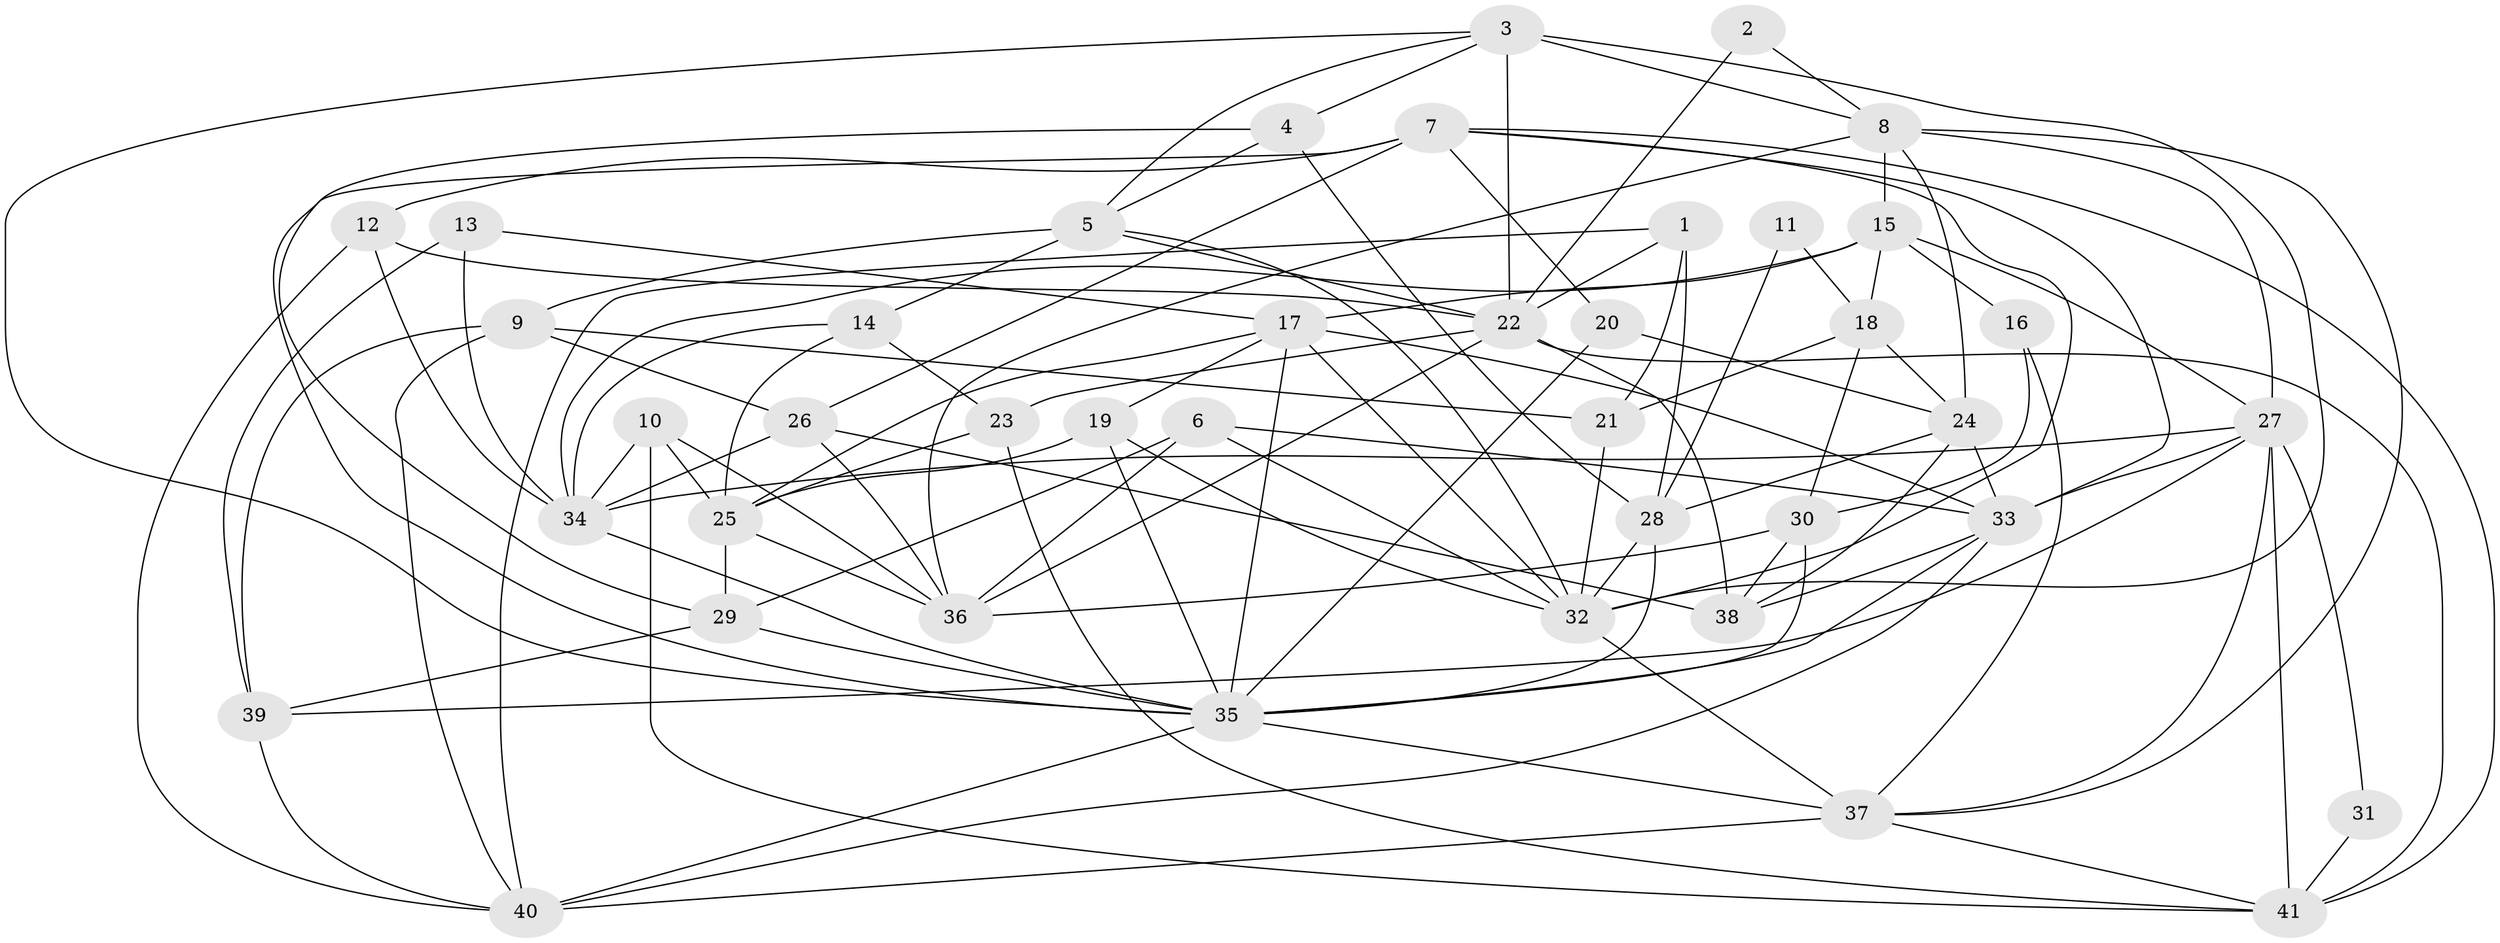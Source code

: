 // original degree distribution, {4: 0.3170731707317073, 3: 0.2682926829268293, 5: 0.24390243902439024, 8: 0.012195121951219513, 7: 0.04878048780487805, 2: 0.0975609756097561, 6: 0.012195121951219513}
// Generated by graph-tools (version 1.1) at 2025/26/03/09/25 03:26:15]
// undirected, 41 vertices, 113 edges
graph export_dot {
graph [start="1"]
  node [color=gray90,style=filled];
  1;
  2;
  3;
  4;
  5;
  6;
  7;
  8;
  9;
  10;
  11;
  12;
  13;
  14;
  15;
  16;
  17;
  18;
  19;
  20;
  21;
  22;
  23;
  24;
  25;
  26;
  27;
  28;
  29;
  30;
  31;
  32;
  33;
  34;
  35;
  36;
  37;
  38;
  39;
  40;
  41;
  1 -- 21 [weight=1.0];
  1 -- 22 [weight=1.0];
  1 -- 28 [weight=1.0];
  1 -- 40 [weight=1.0];
  2 -- 8 [weight=1.0];
  2 -- 22 [weight=1.0];
  3 -- 4 [weight=1.0];
  3 -- 5 [weight=1.0];
  3 -- 8 [weight=1.0];
  3 -- 22 [weight=1.0];
  3 -- 32 [weight=2.0];
  3 -- 35 [weight=1.0];
  4 -- 5 [weight=1.0];
  4 -- 28 [weight=1.0];
  4 -- 29 [weight=1.0];
  5 -- 9 [weight=1.0];
  5 -- 14 [weight=1.0];
  5 -- 22 [weight=1.0];
  5 -- 32 [weight=1.0];
  6 -- 29 [weight=1.0];
  6 -- 32 [weight=1.0];
  6 -- 33 [weight=1.0];
  6 -- 36 [weight=2.0];
  7 -- 12 [weight=1.0];
  7 -- 20 [weight=1.0];
  7 -- 26 [weight=1.0];
  7 -- 32 [weight=1.0];
  7 -- 33 [weight=1.0];
  7 -- 35 [weight=1.0];
  7 -- 41 [weight=1.0];
  8 -- 15 [weight=1.0];
  8 -- 24 [weight=1.0];
  8 -- 27 [weight=1.0];
  8 -- 36 [weight=1.0];
  8 -- 37 [weight=1.0];
  9 -- 21 [weight=1.0];
  9 -- 26 [weight=1.0];
  9 -- 39 [weight=1.0];
  9 -- 40 [weight=1.0];
  10 -- 25 [weight=1.0];
  10 -- 34 [weight=1.0];
  10 -- 36 [weight=1.0];
  10 -- 41 [weight=1.0];
  11 -- 18 [weight=1.0];
  11 -- 28 [weight=2.0];
  12 -- 22 [weight=1.0];
  12 -- 34 [weight=1.0];
  12 -- 40 [weight=1.0];
  13 -- 17 [weight=1.0];
  13 -- 34 [weight=1.0];
  13 -- 39 [weight=1.0];
  14 -- 23 [weight=1.0];
  14 -- 25 [weight=1.0];
  14 -- 34 [weight=1.0];
  15 -- 16 [weight=2.0];
  15 -- 17 [weight=1.0];
  15 -- 18 [weight=1.0];
  15 -- 27 [weight=1.0];
  15 -- 34 [weight=1.0];
  16 -- 30 [weight=1.0];
  16 -- 37 [weight=1.0];
  17 -- 19 [weight=1.0];
  17 -- 25 [weight=1.0];
  17 -- 32 [weight=1.0];
  17 -- 33 [weight=1.0];
  17 -- 35 [weight=2.0];
  18 -- 21 [weight=1.0];
  18 -- 24 [weight=1.0];
  18 -- 30 [weight=1.0];
  19 -- 25 [weight=1.0];
  19 -- 32 [weight=1.0];
  19 -- 35 [weight=1.0];
  20 -- 24 [weight=1.0];
  20 -- 35 [weight=1.0];
  21 -- 32 [weight=1.0];
  22 -- 23 [weight=1.0];
  22 -- 36 [weight=1.0];
  22 -- 38 [weight=1.0];
  22 -- 41 [weight=1.0];
  23 -- 25 [weight=1.0];
  23 -- 41 [weight=1.0];
  24 -- 28 [weight=1.0];
  24 -- 33 [weight=1.0];
  24 -- 38 [weight=1.0];
  25 -- 29 [weight=1.0];
  25 -- 36 [weight=1.0];
  26 -- 34 [weight=1.0];
  26 -- 36 [weight=2.0];
  26 -- 38 [weight=1.0];
  27 -- 31 [weight=1.0];
  27 -- 33 [weight=1.0];
  27 -- 34 [weight=1.0];
  27 -- 37 [weight=1.0];
  27 -- 39 [weight=1.0];
  27 -- 41 [weight=1.0];
  28 -- 32 [weight=1.0];
  28 -- 35 [weight=1.0];
  29 -- 35 [weight=1.0];
  29 -- 39 [weight=1.0];
  30 -- 35 [weight=1.0];
  30 -- 36 [weight=1.0];
  30 -- 38 [weight=1.0];
  31 -- 41 [weight=1.0];
  32 -- 37 [weight=2.0];
  33 -- 35 [weight=1.0];
  33 -- 38 [weight=2.0];
  33 -- 40 [weight=1.0];
  34 -- 35 [weight=1.0];
  35 -- 37 [weight=1.0];
  35 -- 40 [weight=2.0];
  37 -- 40 [weight=1.0];
  37 -- 41 [weight=1.0];
  39 -- 40 [weight=1.0];
}
